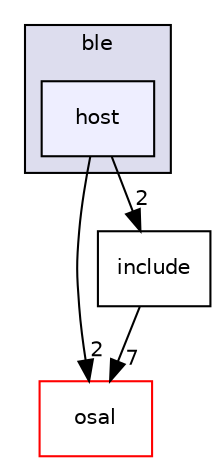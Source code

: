 digraph "C:/Work.git/ble/BLE-CC254x-1.4.0/Components/ble/host" {
  compound=true
  node [ fontsize="10", fontname="Helvetica"];
  edge [ labelfontsize="10", labelfontname="Helvetica"];
  subgraph clusterdir_e1aac31daf66ec93c0661b06388bf615 {
    graph [ bgcolor="#ddddee", pencolor="black", label="ble" fontname="Helvetica", fontsize="10", URL="dir_e1aac31daf66ec93c0661b06388bf615.html"]
  dir_cae7b23dd5b00e5244cb96ee43de1218 [shape=box, label="host", style="filled", fillcolor="#eeeeff", pencolor="black", URL="dir_cae7b23dd5b00e5244cb96ee43de1218.html"];
  }
  dir_781362c2f1976cc08ba92fa142a04878 [shape=box label="osal" fillcolor="white" style="filled" color="red" URL="dir_781362c2f1976cc08ba92fa142a04878.html"];
  dir_0e6c88dc3493ee74cf5c1ff5b8323d07 [shape=box label="include" URL="dir_0e6c88dc3493ee74cf5c1ff5b8323d07.html"];
  dir_cae7b23dd5b00e5244cb96ee43de1218->dir_781362c2f1976cc08ba92fa142a04878 [headlabel="2", labeldistance=1.5 headhref="dir_000006_000034.html"];
  dir_cae7b23dd5b00e5244cb96ee43de1218->dir_0e6c88dc3493ee74cf5c1ff5b8323d07 [headlabel="2", labeldistance=1.5 headhref="dir_000006_000007.html"];
  dir_0e6c88dc3493ee74cf5c1ff5b8323d07->dir_781362c2f1976cc08ba92fa142a04878 [headlabel="7", labeldistance=1.5 headhref="dir_000007_000034.html"];
}
